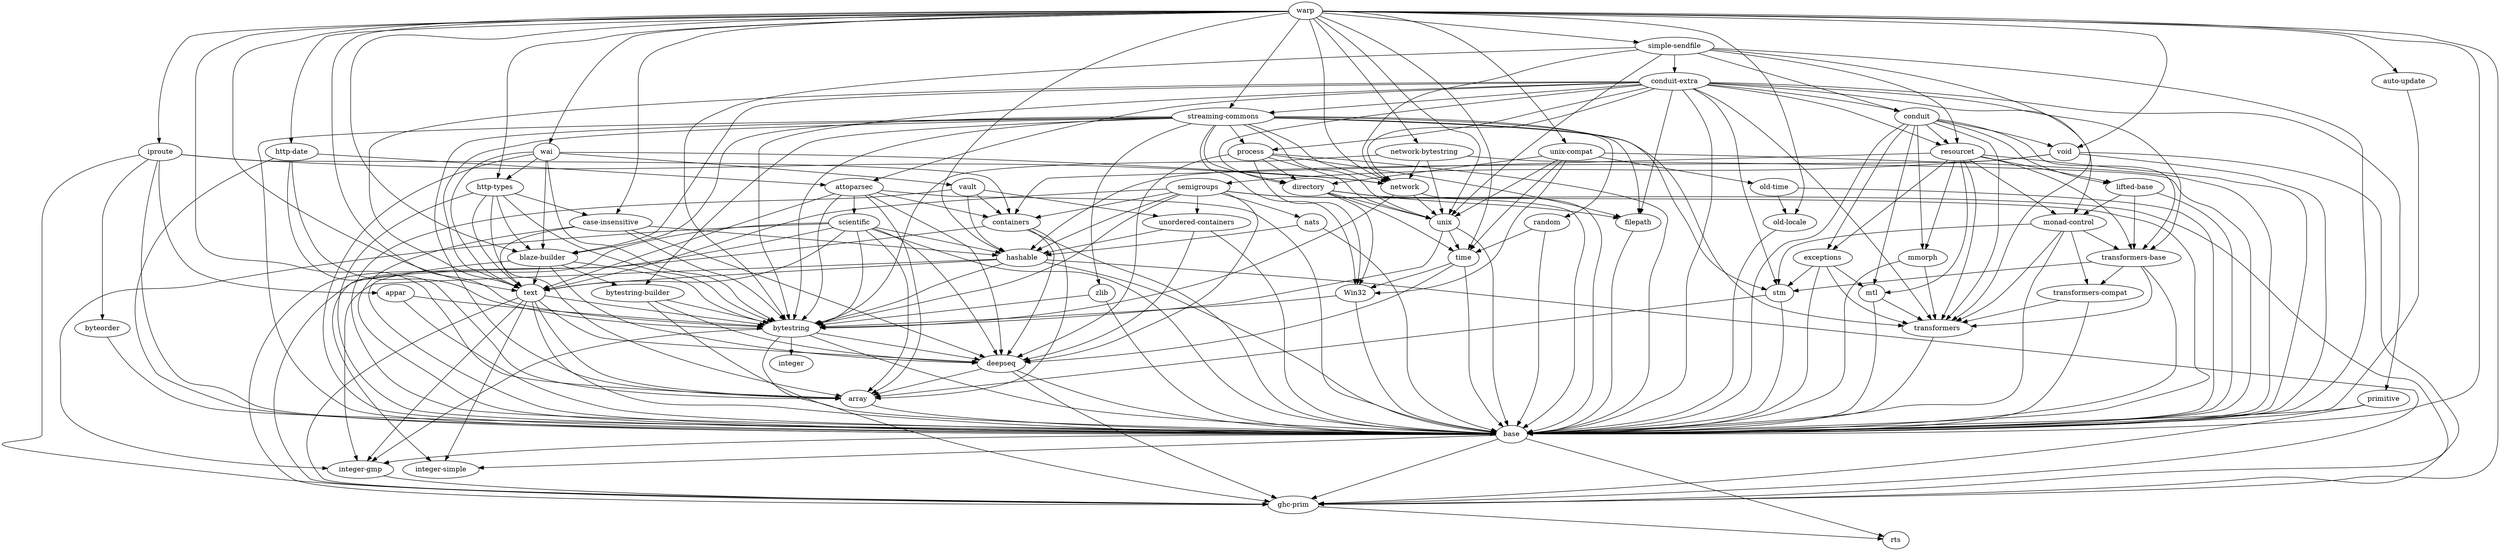 digraph {
    0 [label=Win32];
    1 [label=appar];
    2 [label=array];
    3 [label=attoparsec];
    4 [label="auto-update"];
    5 [label=base];
    6 [label="blaze-builder"];
    7 [label=byteorder];
    8 [label=bytestring];
    9 [label="bytestring-builder"];
    10 [label="case-insensitive"];
    11 [label=conduit];
    12 [label="conduit-extra"];
    13 [label=containers];
    14 [label=deepseq];
    15 [label=directory];
    16 [label=exceptions];
    17 [label=filepath];
    18 [label="ghc-prim"];
    19 [label=hashable];
    20 [label="http-date"];
    21 [label="http-types"];
    22 [label=integer];
    23 [label="integer-gmp"];
    24 [label="integer-simple"];
    25 [label=iproute];
    26 [label="lifted-base"];
    27 [label=mmorph];
    28 [label="monad-control"];
    29 [label=mtl];
    30 [label=nats];
    31 [label=network];
    32 [label="network-bytestring"];
    33 [label="old-locale"];
    34 [label="old-time"];
    35 [label=primitive];
    36 [label=process];
    37 [label=random];
    38 [label=resourcet];
    39 [label=rts];
    40 [label=scientific];
    41 [label=semigroups];
    42 [label="simple-sendfile"];
    43 [label=stm];
    44 [label="streaming-commons"];
    45 [label=text];
    46 [label=time];
    47 [label=transformers];
    48 [label="transformers-base"];
    49 [label="transformers-compat"];
    50 [label=unix];
    51 [label="unix-compat"];
    52 [label="unordered-containers"];
    53 [label=vault];
    54 [label=void];
    55 [label=wai];
    56 [label=warp];
    57 [label=zlib];
    0 -> 5;
    0 -> 8;
    1 -> 5;
    1 -> 8;
    2 -> 5;
    3 -> 2;
    3 -> 5;
    3 -> 8;
    3 -> 13;
    3 -> 14;
    3 -> 40;
    3 -> 45;
    4 -> 5;
    5 -> 18;
    5 -> 23;
    5 -> 24;
    5 -> 39;
    6 -> 5;
    6 -> 8;
    6 -> 9;
    6 -> 14;
    6 -> 45;
    7 -> 5;
    8 -> 5;
    8 -> 14;
    8 -> 18;
    8 -> 22;
    8 -> 23;
    9 -> 5;
    9 -> 8;
    9 -> 14;
    10 -> 5;
    10 -> 8;
    10 -> 14;
    10 -> 19;
    10 -> 45;
    11 -> 5;
    11 -> 16;
    11 -> 26;
    11 -> 27;
    11 -> 29;
    11 -> 38;
    11 -> 47;
    11 -> 48;
    11 -> 54;
    12 -> 3;
    12 -> 5;
    12 -> 6;
    12 -> 8;
    12 -> 11;
    12 -> 15;
    12 -> 17;
    12 -> 28;
    12 -> 31;
    12 -> 35;
    12 -> 36;
    12 -> 38;
    12 -> 43;
    12 -> 44;
    12 -> 45;
    12 -> 47;
    12 -> 48;
    13 -> 2;
    13 -> 5;
    13 -> 14;
    13 -> 18;
    14 -> 2;
    14 -> 5;
    14 -> 18;
    15 -> 0;
    15 -> 5;
    15 -> 17;
    15 -> 46;
    15 -> 50;
    16 -> 5;
    16 -> 29;
    16 -> 43;
    16 -> 47;
    17 -> 5;
    18 -> 39;
    19 -> 5;
    19 -> 8;
    19 -> 18;
    19 -> 23;
    19 -> 45;
    20 -> 2;
    20 -> 3;
    20 -> 5;
    20 -> 8;
    21 -> 2;
    21 -> 5;
    21 -> 6;
    21 -> 8;
    21 -> 10;
    21 -> 45;
    23 -> 18;
    25 -> 1;
    25 -> 5;
    25 -> 7;
    25 -> 13;
    25 -> 18;
    25 -> 31;
    26 -> 5;
    26 -> 28;
    26 -> 48;
    27 -> 5;
    27 -> 47;
    28 -> 5;
    28 -> 43;
    28 -> 47;
    28 -> 48;
    28 -> 49;
    29 -> 5;
    29 -> 47;
    30 -> 5;
    30 -> 19;
    31 -> 5;
    31 -> 8;
    31 -> 50;
    32 -> 5;
    32 -> 8;
    32 -> 31;
    32 -> 50;
    33 -> 5;
    34 -> 5;
    34 -> 33;
    35 -> 5;
    35 -> 18;
    36 -> 0;
    36 -> 5;
    36 -> 14;
    36 -> 15;
    36 -> 17;
    36 -> 50;
    37 -> 5;
    37 -> 46;
    38 -> 5;
    38 -> 13;
    38 -> 16;
    38 -> 26;
    38 -> 27;
    38 -> 28;
    38 -> 29;
    38 -> 47;
    38 -> 48;
    40 -> 2;
    40 -> 5;
    40 -> 8;
    40 -> 14;
    40 -> 18;
    40 -> 19;
    40 -> 23;
    40 -> 24;
    40 -> 45;
    41 -> 5;
    41 -> 8;
    41 -> 13;
    41 -> 14;
    41 -> 18;
    41 -> 19;
    41 -> 30;
    41 -> 45;
    41 -> 52;
    42 -> 5;
    42 -> 8;
    42 -> 11;
    42 -> 12;
    42 -> 31;
    42 -> 38;
    42 -> 47;
    42 -> 50;
    43 -> 2;
    43 -> 5;
    44 -> 0;
    44 -> 2;
    44 -> 5;
    44 -> 6;
    44 -> 8;
    44 -> 9;
    44 -> 15;
    44 -> 17;
    44 -> 31;
    44 -> 36;
    44 -> 37;
    44 -> 43;
    44 -> 45;
    44 -> 47;
    44 -> 50;
    44 -> 57;
    45 -> 2;
    45 -> 5;
    45 -> 8;
    45 -> 14;
    45 -> 18;
    45 -> 23;
    45 -> 24;
    46 -> 0;
    46 -> 5;
    46 -> 14;
    47 -> 5;
    48 -> 5;
    48 -> 43;
    48 -> 47;
    48 -> 49;
    49 -> 5;
    49 -> 47;
    50 -> 5;
    50 -> 8;
    50 -> 46;
    51 -> 0;
    51 -> 5;
    51 -> 15;
    51 -> 34;
    51 -> 46;
    51 -> 50;
    52 -> 5;
    52 -> 14;
    52 -> 19;
    53 -> 5;
    53 -> 13;
    53 -> 19;
    53 -> 52;
    54 -> 5;
    54 -> 18;
    54 -> 19;
    54 -> 41;
    55 -> 5;
    55 -> 6;
    55 -> 8;
    55 -> 21;
    55 -> 31;
    55 -> 45;
    55 -> 53;
    56 -> 2;
    56 -> 4;
    56 -> 5;
    56 -> 6;
    56 -> 8;
    56 -> 10;
    56 -> 18;
    56 -> 19;
    56 -> 20;
    56 -> 21;
    56 -> 25;
    56 -> 31;
    56 -> 32;
    56 -> 33;
    56 -> 42;
    56 -> 44;
    56 -> 45;
    56 -> 46;
    56 -> 50;
    56 -> 51;
    56 -> 54;
    56 -> 55;
    57 -> 5;
    57 -> 8;
}
